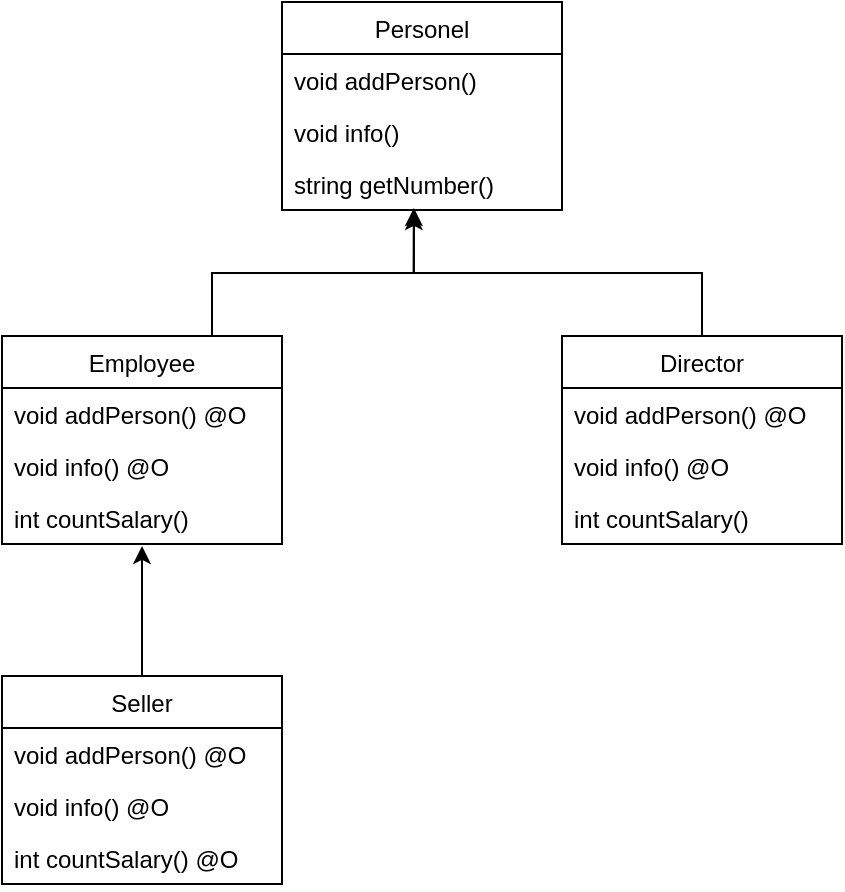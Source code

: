 <mxfile version="10.8.0" type="device"><diagram id="F873UmM1yJ3a40fXmNO1" name="Page-1"><mxGraphModel dx="1394" dy="774" grid="1" gridSize="10" guides="1" tooltips="1" connect="1" arrows="1" fold="1" page="1" pageScale="1" pageWidth="827" pageHeight="1169" math="0" shadow="0"><root><mxCell id="0"/><mxCell id="1" parent="0"/><mxCell id="Wk4P5jzfvJAf7na6WgZu-1" value="Personel" style="swimlane;fontStyle=0;childLayout=stackLayout;horizontal=1;startSize=26;fillColor=none;horizontalStack=0;resizeParent=1;resizeParentMax=0;resizeLast=0;collapsible=1;marginBottom=0;" vertex="1" parent="1"><mxGeometry x="320" y="60" width="140" height="104" as="geometry"/></mxCell><mxCell id="Wk4P5jzfvJAf7na6WgZu-2" value="void addPerson()" style="text;strokeColor=none;fillColor=none;align=left;verticalAlign=top;spacingLeft=4;spacingRight=4;overflow=hidden;rotatable=0;points=[[0,0.5],[1,0.5]];portConstraint=eastwest;" vertex="1" parent="Wk4P5jzfvJAf7na6WgZu-1"><mxGeometry y="26" width="140" height="26" as="geometry"/></mxCell><mxCell id="Wk4P5jzfvJAf7na6WgZu-3" value="void info()" style="text;strokeColor=none;fillColor=none;align=left;verticalAlign=top;spacingLeft=4;spacingRight=4;overflow=hidden;rotatable=0;points=[[0,0.5],[1,0.5]];portConstraint=eastwest;" vertex="1" parent="Wk4P5jzfvJAf7na6WgZu-1"><mxGeometry y="52" width="140" height="26" as="geometry"/></mxCell><mxCell id="Wk4P5jzfvJAf7na6WgZu-4" value="string getNumber()" style="text;strokeColor=none;fillColor=none;align=left;verticalAlign=top;spacingLeft=4;spacingRight=4;overflow=hidden;rotatable=0;points=[[0,0.5],[1,0.5]];portConstraint=eastwest;" vertex="1" parent="Wk4P5jzfvJAf7na6WgZu-1"><mxGeometry y="78" width="140" height="26" as="geometry"/></mxCell><mxCell id="Wk4P5jzfvJAf7na6WgZu-18" style="edgeStyle=orthogonalEdgeStyle;rounded=0;orthogonalLoop=1;jettySize=auto;html=1;exitX=0.75;exitY=0;exitDx=0;exitDy=0;entryX=0.471;entryY=1.038;entryDx=0;entryDy=0;entryPerimeter=0;" edge="1" parent="1" source="Wk4P5jzfvJAf7na6WgZu-5" target="Wk4P5jzfvJAf7na6WgZu-4"><mxGeometry relative="1" as="geometry"/></mxCell><mxCell id="Wk4P5jzfvJAf7na6WgZu-5" value="Employee" style="swimlane;fontStyle=0;childLayout=stackLayout;horizontal=1;startSize=26;fillColor=none;horizontalStack=0;resizeParent=1;resizeParentMax=0;resizeLast=0;collapsible=1;marginBottom=0;" vertex="1" parent="1"><mxGeometry x="180" y="227" width="140" height="104" as="geometry"/></mxCell><mxCell id="Wk4P5jzfvJAf7na6WgZu-6" value="void addPerson() @O" style="text;strokeColor=none;fillColor=none;align=left;verticalAlign=top;spacingLeft=4;spacingRight=4;overflow=hidden;rotatable=0;points=[[0,0.5],[1,0.5]];portConstraint=eastwest;" vertex="1" parent="Wk4P5jzfvJAf7na6WgZu-5"><mxGeometry y="26" width="140" height="26" as="geometry"/></mxCell><mxCell id="Wk4P5jzfvJAf7na6WgZu-7" value="void info() @O" style="text;strokeColor=none;fillColor=none;align=left;verticalAlign=top;spacingLeft=4;spacingRight=4;overflow=hidden;rotatable=0;points=[[0,0.5],[1,0.5]];portConstraint=eastwest;" vertex="1" parent="Wk4P5jzfvJAf7na6WgZu-5"><mxGeometry y="52" width="140" height="26" as="geometry"/></mxCell><mxCell id="Wk4P5jzfvJAf7na6WgZu-8" value="int countSalary()" style="text;strokeColor=none;fillColor=none;align=left;verticalAlign=top;spacingLeft=4;spacingRight=4;overflow=hidden;rotatable=0;points=[[0,0.5],[1,0.5]];portConstraint=eastwest;" vertex="1" parent="Wk4P5jzfvJAf7na6WgZu-5"><mxGeometry y="78" width="140" height="26" as="geometry"/></mxCell><mxCell id="Wk4P5jzfvJAf7na6WgZu-17" style="edgeStyle=orthogonalEdgeStyle;rounded=0;orthogonalLoop=1;jettySize=auto;html=1;exitX=0.5;exitY=0;exitDx=0;exitDy=0;entryX=0.5;entryY=1.038;entryDx=0;entryDy=0;entryPerimeter=0;" edge="1" parent="1" source="Wk4P5jzfvJAf7na6WgZu-9" target="Wk4P5jzfvJAf7na6WgZu-8"><mxGeometry relative="1" as="geometry"/></mxCell><mxCell id="Wk4P5jzfvJAf7na6WgZu-9" value="Seller" style="swimlane;fontStyle=0;childLayout=stackLayout;horizontal=1;startSize=26;fillColor=none;horizontalStack=0;resizeParent=1;resizeParentMax=0;resizeLast=0;collapsible=1;marginBottom=0;" vertex="1" parent="1"><mxGeometry x="180" y="397" width="140" height="104" as="geometry"/></mxCell><mxCell id="Wk4P5jzfvJAf7na6WgZu-10" value="void addPerson() @O" style="text;strokeColor=none;fillColor=none;align=left;verticalAlign=top;spacingLeft=4;spacingRight=4;overflow=hidden;rotatable=0;points=[[0,0.5],[1,0.5]];portConstraint=eastwest;" vertex="1" parent="Wk4P5jzfvJAf7na6WgZu-9"><mxGeometry y="26" width="140" height="26" as="geometry"/></mxCell><mxCell id="Wk4P5jzfvJAf7na6WgZu-11" value="void info() @O" style="text;strokeColor=none;fillColor=none;align=left;verticalAlign=top;spacingLeft=4;spacingRight=4;overflow=hidden;rotatable=0;points=[[0,0.5],[1,0.5]];portConstraint=eastwest;" vertex="1" parent="Wk4P5jzfvJAf7na6WgZu-9"><mxGeometry y="52" width="140" height="26" as="geometry"/></mxCell><mxCell id="Wk4P5jzfvJAf7na6WgZu-12" value="int countSalary() @O" style="text;strokeColor=none;fillColor=none;align=left;verticalAlign=top;spacingLeft=4;spacingRight=4;overflow=hidden;rotatable=0;points=[[0,0.5],[1,0.5]];portConstraint=eastwest;" vertex="1" parent="Wk4P5jzfvJAf7na6WgZu-9"><mxGeometry y="78" width="140" height="26" as="geometry"/></mxCell><mxCell id="Wk4P5jzfvJAf7na6WgZu-19" style="edgeStyle=orthogonalEdgeStyle;rounded=0;orthogonalLoop=1;jettySize=auto;html=1;exitX=0.5;exitY=0;exitDx=0;exitDy=0;entryX=0.471;entryY=0.962;entryDx=0;entryDy=0;entryPerimeter=0;" edge="1" parent="1" source="Wk4P5jzfvJAf7na6WgZu-13" target="Wk4P5jzfvJAf7na6WgZu-4"><mxGeometry relative="1" as="geometry"/></mxCell><mxCell id="Wk4P5jzfvJAf7na6WgZu-13" value="Director" style="swimlane;fontStyle=0;childLayout=stackLayout;horizontal=1;startSize=26;fillColor=none;horizontalStack=0;resizeParent=1;resizeParentMax=0;resizeLast=0;collapsible=1;marginBottom=0;" vertex="1" parent="1"><mxGeometry x="460" y="227" width="140" height="104" as="geometry"/></mxCell><mxCell id="Wk4P5jzfvJAf7na6WgZu-14" value="void addPerson() @O" style="text;strokeColor=none;fillColor=none;align=left;verticalAlign=top;spacingLeft=4;spacingRight=4;overflow=hidden;rotatable=0;points=[[0,0.5],[1,0.5]];portConstraint=eastwest;" vertex="1" parent="Wk4P5jzfvJAf7na6WgZu-13"><mxGeometry y="26" width="140" height="26" as="geometry"/></mxCell><mxCell id="Wk4P5jzfvJAf7na6WgZu-15" value="void info() @O" style="text;strokeColor=none;fillColor=none;align=left;verticalAlign=top;spacingLeft=4;spacingRight=4;overflow=hidden;rotatable=0;points=[[0,0.5],[1,0.5]];portConstraint=eastwest;" vertex="1" parent="Wk4P5jzfvJAf7na6WgZu-13"><mxGeometry y="52" width="140" height="26" as="geometry"/></mxCell><mxCell id="Wk4P5jzfvJAf7na6WgZu-16" value="int countSalary()" style="text;strokeColor=none;fillColor=none;align=left;verticalAlign=top;spacingLeft=4;spacingRight=4;overflow=hidden;rotatable=0;points=[[0,0.5],[1,0.5]];portConstraint=eastwest;" vertex="1" parent="Wk4P5jzfvJAf7na6WgZu-13"><mxGeometry y="78" width="140" height="26" as="geometry"/></mxCell></root></mxGraphModel></diagram></mxfile>